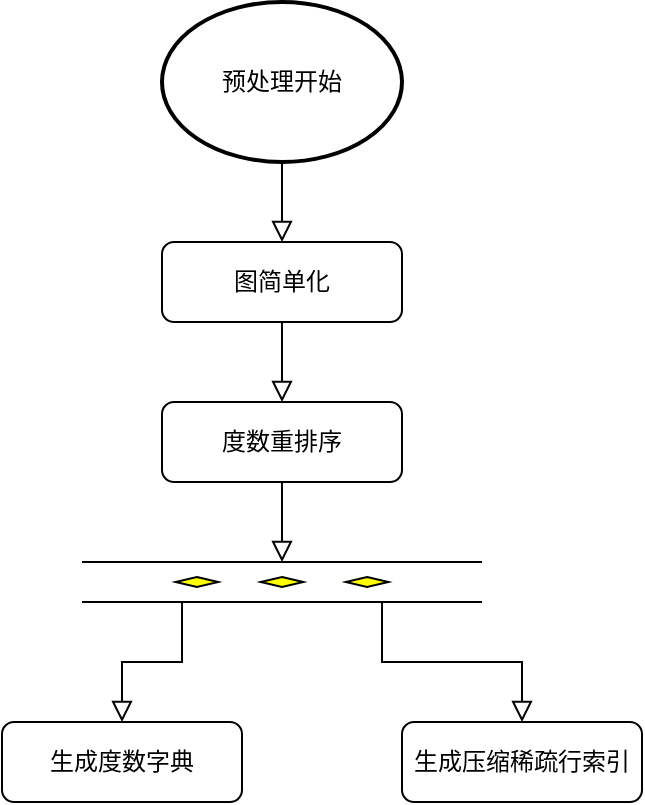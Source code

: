 <mxfile version="17.4.2" type="device"><diagram id="C5RBs43oDa-KdzZeNtuy" name="Page-1"><mxGraphModel dx="1102" dy="865" grid="1" gridSize="10" guides="1" tooltips="1" connect="1" arrows="1" fold="1" page="1" pageScale="1" pageWidth="827" pageHeight="1169" math="0" shadow="0"><root><mxCell id="WIyWlLk6GJQsqaUBKTNV-0"/><mxCell id="WIyWlLk6GJQsqaUBKTNV-1" parent="WIyWlLk6GJQsqaUBKTNV-0"/><mxCell id="No5AnOa8Amex3TtO3xKl-0" value="预处理开始" style="strokeWidth=2;html=1;shape=mxgraph.flowchart.start_1;whiteSpace=wrap;" vertex="1" parent="WIyWlLk6GJQsqaUBKTNV-1"><mxGeometry x="520" y="80" width="120" height="80" as="geometry"/></mxCell><mxCell id="No5AnOa8Amex3TtO3xKl-1" value="图简单化" style="rounded=1;whiteSpace=wrap;html=1;fontSize=12;glass=0;strokeWidth=1;shadow=0;" vertex="1" parent="WIyWlLk6GJQsqaUBKTNV-1"><mxGeometry x="520" y="200" width="120" height="40" as="geometry"/></mxCell><mxCell id="No5AnOa8Amex3TtO3xKl-3" value="度数重排序" style="rounded=1;whiteSpace=wrap;html=1;fontSize=12;glass=0;strokeWidth=1;shadow=0;" vertex="1" parent="WIyWlLk6GJQsqaUBKTNV-1"><mxGeometry x="520" y="280" width="120" height="40" as="geometry"/></mxCell><mxCell id="No5AnOa8Amex3TtO3xKl-4" value="生成度数字典" style="rounded=1;whiteSpace=wrap;html=1;fontSize=12;glass=0;strokeWidth=1;shadow=0;" vertex="1" parent="WIyWlLk6GJQsqaUBKTNV-1"><mxGeometry x="440" y="440" width="120" height="40" as="geometry"/></mxCell><mxCell id="No5AnOa8Amex3TtO3xKl-5" value="生成压缩稀疏行索引" style="rounded=1;whiteSpace=wrap;html=1;fontSize=12;glass=0;strokeWidth=1;shadow=0;" vertex="1" parent="WIyWlLk6GJQsqaUBKTNV-1"><mxGeometry x="640" y="440" width="120" height="40" as="geometry"/></mxCell><mxCell id="No5AnOa8Amex3TtO3xKl-6" value="" style="rounded=0;html=1;jettySize=auto;orthogonalLoop=1;fontSize=11;endArrow=block;endFill=0;endSize=8;strokeWidth=1;shadow=0;labelBackgroundColor=none;edgeStyle=orthogonalEdgeStyle;exitX=0.5;exitY=1;exitDx=0;exitDy=0;entryX=0.5;entryY=0;entryDx=0;entryDy=0;" edge="1" parent="WIyWlLk6GJQsqaUBKTNV-1" source="No5AnOa8Amex3TtO3xKl-1" target="No5AnOa8Amex3TtO3xKl-3"><mxGeometry relative="1" as="geometry"><mxPoint x="590" y="170" as="sourcePoint"/><mxPoint x="590" y="210" as="targetPoint"/></mxGeometry></mxCell><mxCell id="No5AnOa8Amex3TtO3xKl-7" value="" style="rounded=0;html=1;jettySize=auto;orthogonalLoop=1;fontSize=11;endArrow=block;endFill=0;endSize=8;strokeWidth=1;shadow=0;labelBackgroundColor=none;edgeStyle=orthogonalEdgeStyle;entryX=0.5;entryY=0;entryDx=0;entryDy=0;exitX=0.25;exitY=1;exitDx=0;exitDy=0;exitPerimeter=0;" edge="1" parent="WIyWlLk6GJQsqaUBKTNV-1" source="No5AnOa8Amex3TtO3xKl-13" target="No5AnOa8Amex3TtO3xKl-4"><mxGeometry relative="1" as="geometry"><mxPoint x="580" y="380" as="sourcePoint"/><mxPoint x="600" y="220" as="targetPoint"/></mxGeometry></mxCell><mxCell id="No5AnOa8Amex3TtO3xKl-8" value="" style="rounded=0;html=1;jettySize=auto;orthogonalLoop=1;fontSize=11;endArrow=block;endFill=0;endSize=8;strokeWidth=1;shadow=0;labelBackgroundColor=none;edgeStyle=orthogonalEdgeStyle;exitX=0.75;exitY=1;exitDx=0;exitDy=0;entryX=0.5;entryY=0;entryDx=0;entryDy=0;exitPerimeter=0;" edge="1" parent="WIyWlLk6GJQsqaUBKTNV-1" source="No5AnOa8Amex3TtO3xKl-13" target="No5AnOa8Amex3TtO3xKl-5"><mxGeometry relative="1" as="geometry"><mxPoint x="590" y="330" as="sourcePoint"/><mxPoint x="590" y="370" as="targetPoint"/></mxGeometry></mxCell><mxCell id="No5AnOa8Amex3TtO3xKl-11" value="" style="rounded=0;html=1;jettySize=auto;orthogonalLoop=1;fontSize=11;endArrow=block;endFill=0;endSize=8;strokeWidth=1;shadow=0;labelBackgroundColor=none;edgeStyle=orthogonalEdgeStyle;exitX=0.5;exitY=1;exitDx=0;exitDy=0;exitPerimeter=0;entryX=0.5;entryY=0;entryDx=0;entryDy=0;startArrow=none;" edge="1" parent="WIyWlLk6GJQsqaUBKTNV-1" source="No5AnOa8Amex3TtO3xKl-0"><mxGeometry relative="1" as="geometry"><mxPoint x="580" y="160" as="sourcePoint"/><mxPoint x="580" y="200" as="targetPoint"/></mxGeometry></mxCell><mxCell id="No5AnOa8Amex3TtO3xKl-13" value="" style="verticalLabelPosition=bottom;verticalAlign=top;html=1;shape=mxgraph.flowchart.parallel_mode;pointerEvents=1;points=[[0,0,0,0,0],[0,0.5,0,0,0],[0,1,0,0,0],[0.25,0,0,0,0],[0.25,1,0,0,0],[0.5,0,0,0,0],[0.5,1,0,0,0],[0.75,0,0,0,0],[0.75,1,0,0,0],[1,0,0,0,0],[1,0.5,0,0,0],[1,1,0,0,0]];" vertex="1" parent="WIyWlLk6GJQsqaUBKTNV-1"><mxGeometry x="480" y="360" width="200" height="20" as="geometry"/></mxCell><mxCell id="No5AnOa8Amex3TtO3xKl-14" value="" style="rounded=0;html=1;jettySize=auto;orthogonalLoop=1;fontSize=11;endArrow=block;endFill=0;endSize=8;strokeWidth=1;shadow=0;labelBackgroundColor=none;edgeStyle=orthogonalEdgeStyle;exitX=0.5;exitY=1;exitDx=0;exitDy=0;entryX=0.5;entryY=0;entryDx=0;entryDy=0;entryPerimeter=0;" edge="1" parent="WIyWlLk6GJQsqaUBKTNV-1" source="No5AnOa8Amex3TtO3xKl-3" target="No5AnOa8Amex3TtO3xKl-13"><mxGeometry relative="1" as="geometry"><mxPoint x="590" y="250" as="sourcePoint"/><mxPoint x="590" y="290" as="targetPoint"/></mxGeometry></mxCell></root></mxGraphModel></diagram></mxfile>